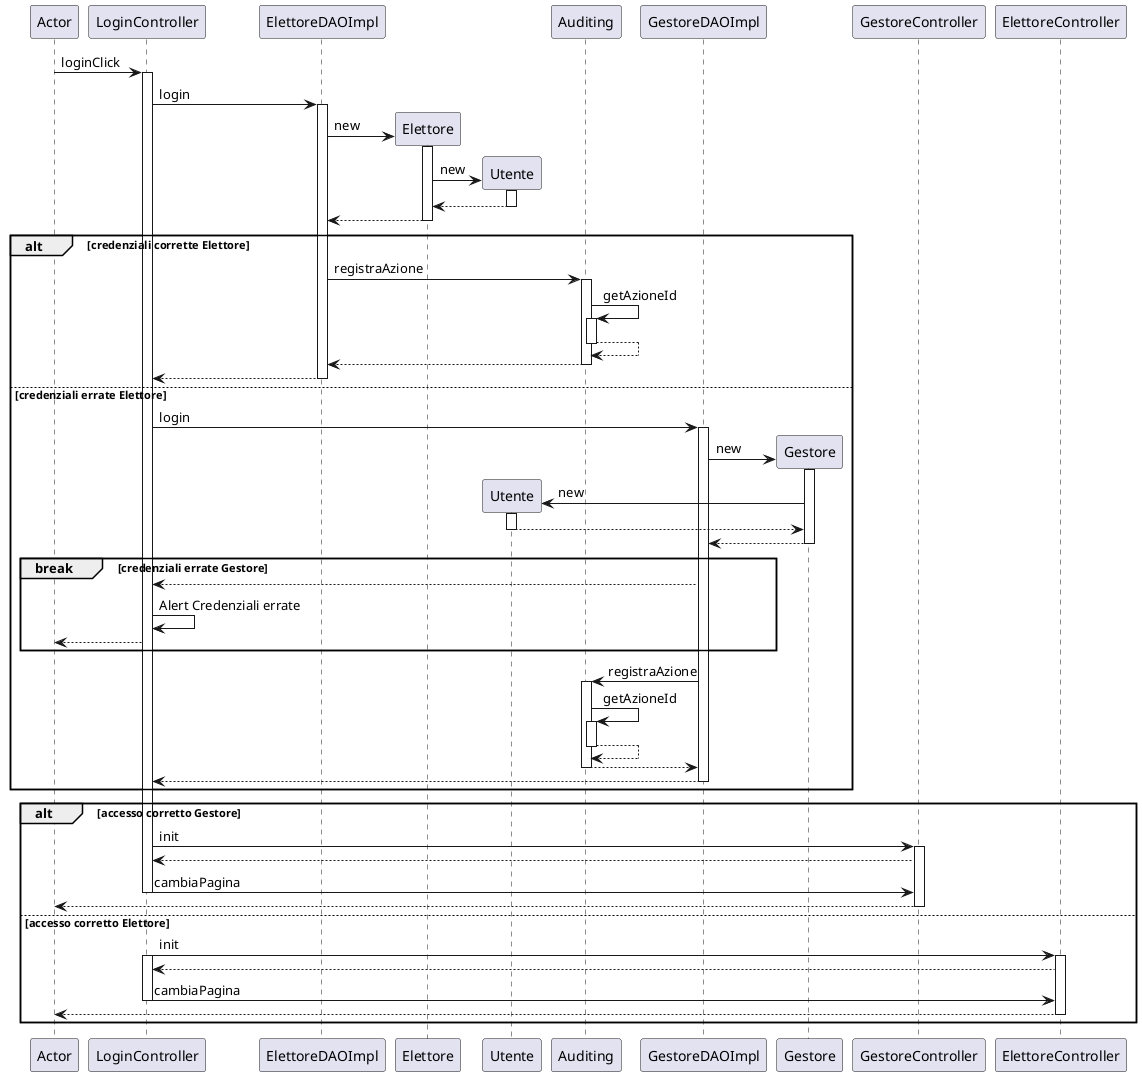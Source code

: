 @startuml
participant Actor
Actor -> LoginController : loginClick
activate LoginController
LoginController -> ElettoreDAOImpl : login
activate ElettoreDAOImpl
create Elettore
ElettoreDAOImpl -> Elettore : new
activate Elettore
create Utente
Elettore -> Utente : new
activate Utente
Utente --> Elettore
deactivate Utente
Elettore --> ElettoreDAOImpl
deactivate Elettore

alt credenziali corrette Elettore

    ElettoreDAOImpl -> Auditing : registraAzione
    activate Auditing
    Auditing -> Auditing : getAzioneId
    activate Auditing
    Auditing --> Auditing
    deactivate Auditing
    Auditing --> ElettoreDAOImpl
    deactivate Auditing
    ElettoreDAOImpl --> LoginController
    deactivate ElettoreDAOImpl

else credenziali errate Elettore

    LoginController -> GestoreDAOImpl : login
    activate GestoreDAOImpl
    create Gestore
    GestoreDAOImpl -> Gestore : new
    activate Gestore
    create Utente
    Gestore -> Utente : new
    activate Utente
    Utente --> Gestore
    deactivate Utente
    Gestore --> GestoreDAOImpl
    deactivate Gestore

    break credenziali errate Gestore

        GestoreDAOImpl --> LoginController
        LoginController -> LoginController : Alert Credenziali errate
        LoginController --> Actor
    
    end

    GestoreDAOImpl -> Auditing : registraAzione
    activate Auditing
    Auditing -> Auditing : getAzioneId
    activate Auditing
    Auditing --> Auditing
    deactivate Auditing
    Auditing --> GestoreDAOImpl
    deactivate Auditing
    GestoreDAOImpl --> LoginController

    deactivate GestoreDAOImpl

end

alt accesso corretto Gestore

    LoginController -> GestoreController : init
    activate GestoreController
    GestoreController --> LoginController
    LoginController -> GestoreController : cambiaPagina
    deactivate LoginController
    GestoreController --> Actor
    deactivate GestoreController

else accesso corretto Elettore

    LoginController -> ElettoreController : init
    activate LoginController
    activate ElettoreController
    ElettoreController --> LoginController
    LoginController -> ElettoreController : cambiaPagina
    deactivate LoginController
    ElettoreController --> Actor
    deactivate ElettoreController

end

@enduml